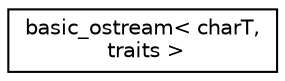 digraph "Graphical Class Hierarchy"
{
 // LATEX_PDF_SIZE
  edge [fontname="Helvetica",fontsize="10",labelfontname="Helvetica",labelfontsize="10"];
  node [fontname="Helvetica",fontsize="10",shape=record];
  rankdir="LR";
  Node0 [label="basic_ostream\< charT,\l traits \>",height=0.2,width=0.4,color="black", fillcolor="white", style="filled",URL="$classbasic__ostream.html",tooltip=" "];
}
